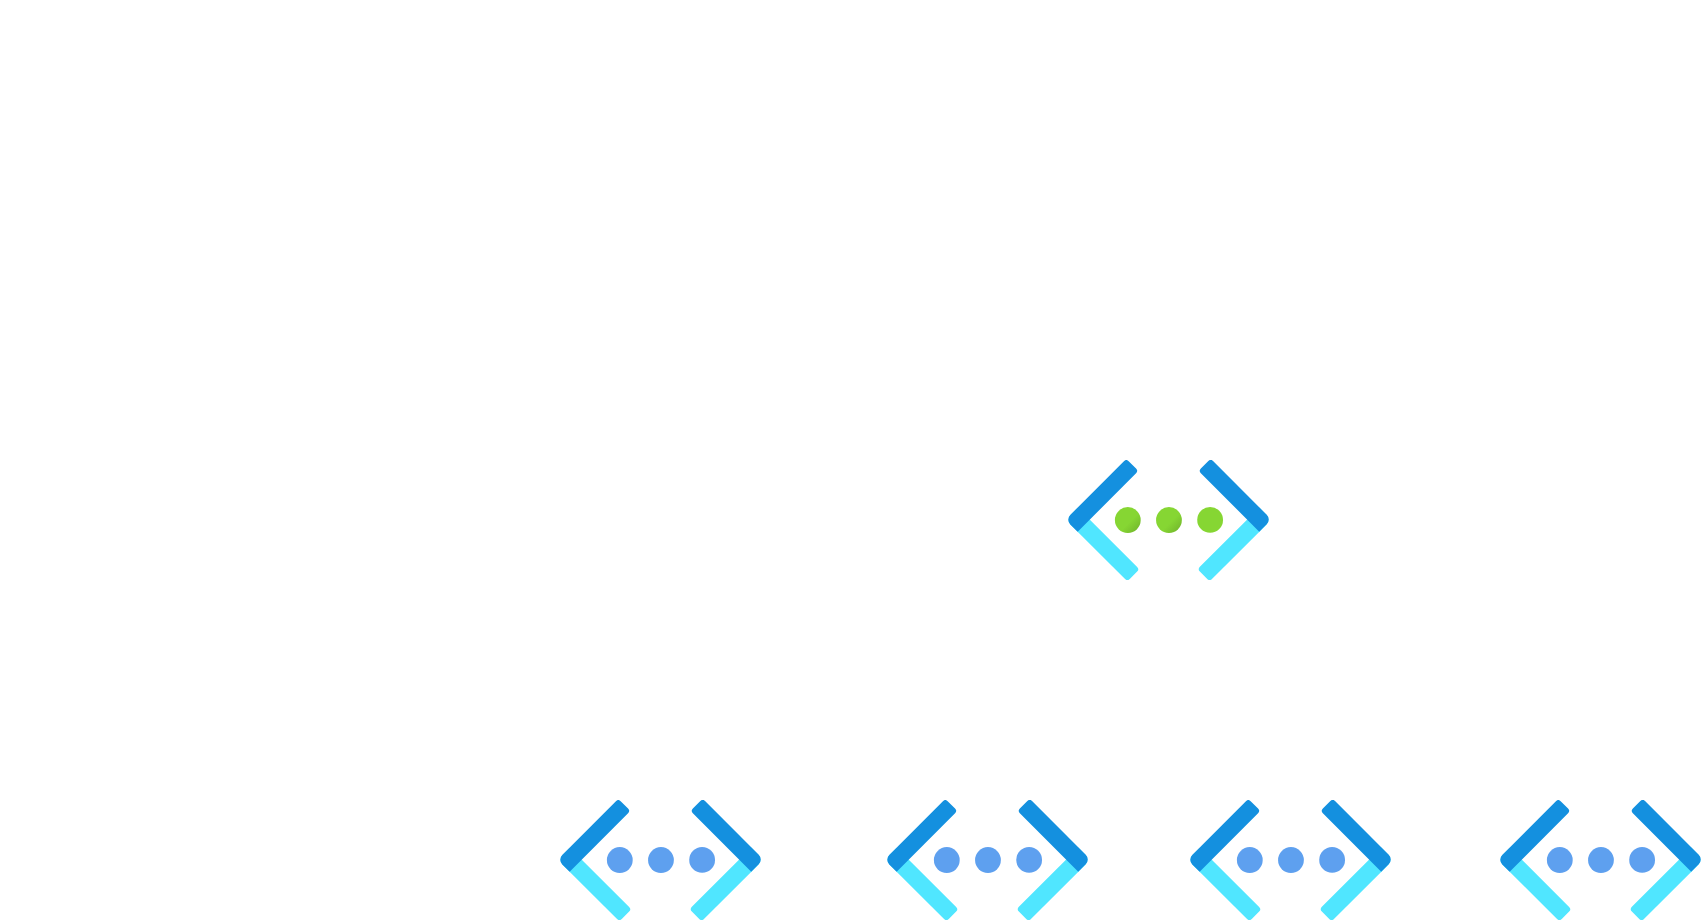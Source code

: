 <mxfile version="14.2.6" type="github">
  <diagram id="4t_LgSJevbN0mmBJ_Tuc" name="Page-1">
    <mxGraphModel dx="1736" dy="920" grid="1" gridSize="10" guides="1" tooltips="1" connect="1" arrows="1" fold="1" page="1" pageScale="1" pageWidth="1169" pageHeight="827" background="#FFFFFF" math="0" shadow="0">
      <root>
        <mxCell id="0" />
        <mxCell id="1" parent="0" />
        <mxCell id="NZhhmsfzpZZ3fIWib_9y-1" value="" style="aspect=fixed;html=1;points=[];align=center;image;fontSize=12;image=img/lib/azure2/networking/Virtual_Networks.svg;" vertex="1" parent="1">
          <mxGeometry x="534" y="230" width="100.5" height="60" as="geometry" />
        </mxCell>
        <mxCell id="NZhhmsfzpZZ3fIWib_9y-2" value="" style="shape=image;imageAspect=0;aspect=fixed;verticalLabelPosition=bottom;verticalAlign=top;image=https://encrypted-tbn0.gstatic.com/images?q=tbn:ANd9GcRmZmVbQkiHEiLqcfqpbLFbAjQ5cH3HpS4ydA&amp;usqp=CAU;" vertex="1" parent="1">
          <mxGeometry width="231.82" height="100" as="geometry" />
        </mxCell>
        <mxCell id="NZhhmsfzpZZ3fIWib_9y-3" value="" style="aspect=fixed;html=1;points=[];align=center;image;fontSize=12;image=img/lib/azure2/networking/Virtual_Networks_Classic.svg;" vertex="1" parent="1">
          <mxGeometry x="280" y="400" width="100.5" height="60" as="geometry" />
        </mxCell>
        <mxCell id="NZhhmsfzpZZ3fIWib_9y-4" value="" style="aspect=fixed;html=1;points=[];align=center;image;fontSize=12;image=img/lib/azure2/networking/Virtual_Networks_Classic.svg;" vertex="1" parent="1">
          <mxGeometry x="443.5" y="400" width="100.5" height="60" as="geometry" />
        </mxCell>
        <mxCell id="NZhhmsfzpZZ3fIWib_9y-5" value="" style="aspect=fixed;html=1;points=[];align=center;image;fontSize=12;image=img/lib/azure2/networking/Virtual_Networks_Classic.svg;" vertex="1" parent="1">
          <mxGeometry x="595" y="400" width="100.5" height="60" as="geometry" />
        </mxCell>
        <mxCell id="NZhhmsfzpZZ3fIWib_9y-6" value="" style="aspect=fixed;html=1;points=[];align=center;image;fontSize=12;image=img/lib/azure2/networking/Virtual_Networks_Classic.svg;" vertex="1" parent="1">
          <mxGeometry x="750" y="400" width="100.5" height="60" as="geometry" />
        </mxCell>
      </root>
    </mxGraphModel>
  </diagram>
</mxfile>
